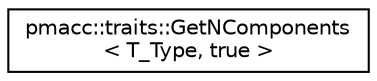 digraph "Graphical Class Hierarchy"
{
 // LATEX_PDF_SIZE
  edge [fontname="Helvetica",fontsize="10",labelfontname="Helvetica",labelfontsize="10"];
  node [fontname="Helvetica",fontsize="10",shape=record];
  rankdir="LR";
  Node0 [label="pmacc::traits::GetNComponents\l\< T_Type, true \>",height=0.2,width=0.4,color="black", fillcolor="white", style="filled",URL="$structpmacc_1_1traits_1_1_get_n_components_3_01_t___type_00_01true_01_4.html",tooltip="return value=1 for al fundamental c++ types"];
}
